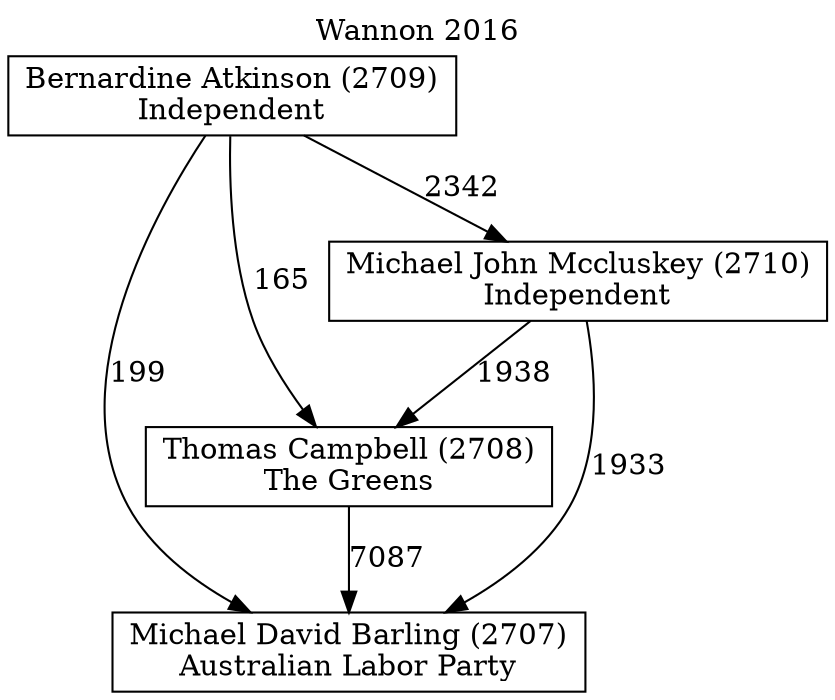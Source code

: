 // House preference flow
digraph "Michael David Barling (2707)_Wannon_2016" {
	graph [label="Wannon 2016" labelloc=t mclimit=10]
	node [shape=box]
	"Michael David Barling (2707)" [label="Michael David Barling (2707)
Australian Labor Party"]
	"Bernardine Atkinson (2709)" [label="Bernardine Atkinson (2709)
Independent"]
	"Thomas Campbell (2708)" [label="Thomas Campbell (2708)
The Greens"]
	"Michael John Mccluskey (2710)" [label="Michael John Mccluskey (2710)
Independent"]
	"Michael John Mccluskey (2710)" -> "Thomas Campbell (2708)" [label=1938]
	"Bernardine Atkinson (2709)" -> "Michael John Mccluskey (2710)" [label=2342]
	"Bernardine Atkinson (2709)" -> "Thomas Campbell (2708)" [label=165]
	"Bernardine Atkinson (2709)" -> "Michael David Barling (2707)" [label=199]
	"Michael John Mccluskey (2710)" -> "Michael David Barling (2707)" [label=1933]
	"Thomas Campbell (2708)" -> "Michael David Barling (2707)" [label=7087]
}
